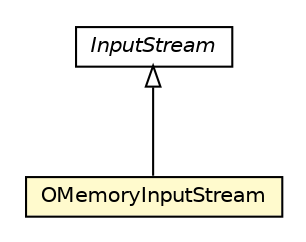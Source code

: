 #!/usr/local/bin/dot
#
# Class diagram 
# Generated by UMLGraph version R5_6-24-gf6e263 (http://www.umlgraph.org/)
#

digraph G {
	edge [fontname="Helvetica",fontsize=10,labelfontname="Helvetica",labelfontsize=10];
	node [fontname="Helvetica",fontsize=10,shape=plaintext];
	nodesep=0.25;
	ranksep=0.5;
	// com.orientechnologies.orient.core.serialization.OMemoryInputStream
	c2480228 [label=<<table title="com.orientechnologies.orient.core.serialization.OMemoryInputStream" border="0" cellborder="1" cellspacing="0" cellpadding="2" port="p" bgcolor="lemonChiffon" href="./OMemoryInputStream.html">
		<tr><td><table border="0" cellspacing="0" cellpadding="1">
<tr><td align="center" balign="center"> OMemoryInputStream </td></tr>
		</table></td></tr>
		</table>>, URL="./OMemoryInputStream.html", fontname="Helvetica", fontcolor="black", fontsize=10.0];
	//com.orientechnologies.orient.core.serialization.OMemoryInputStream extends java.io.InputStream
	c2481307:p -> c2480228:p [dir=back,arrowtail=empty];
	// java.io.InputStream
	c2481307 [label=<<table title="java.io.InputStream" border="0" cellborder="1" cellspacing="0" cellpadding="2" port="p" href="http://java.sun.com/j2se/1.4.2/docs/api/java/io/InputStream.html">
		<tr><td><table border="0" cellspacing="0" cellpadding="1">
<tr><td align="center" balign="center"><font face="Helvetica-Oblique"> InputStream </font></td></tr>
		</table></td></tr>
		</table>>, URL="http://java.sun.com/j2se/1.4.2/docs/api/java/io/InputStream.html", fontname="Helvetica", fontcolor="black", fontsize=10.0];
}


